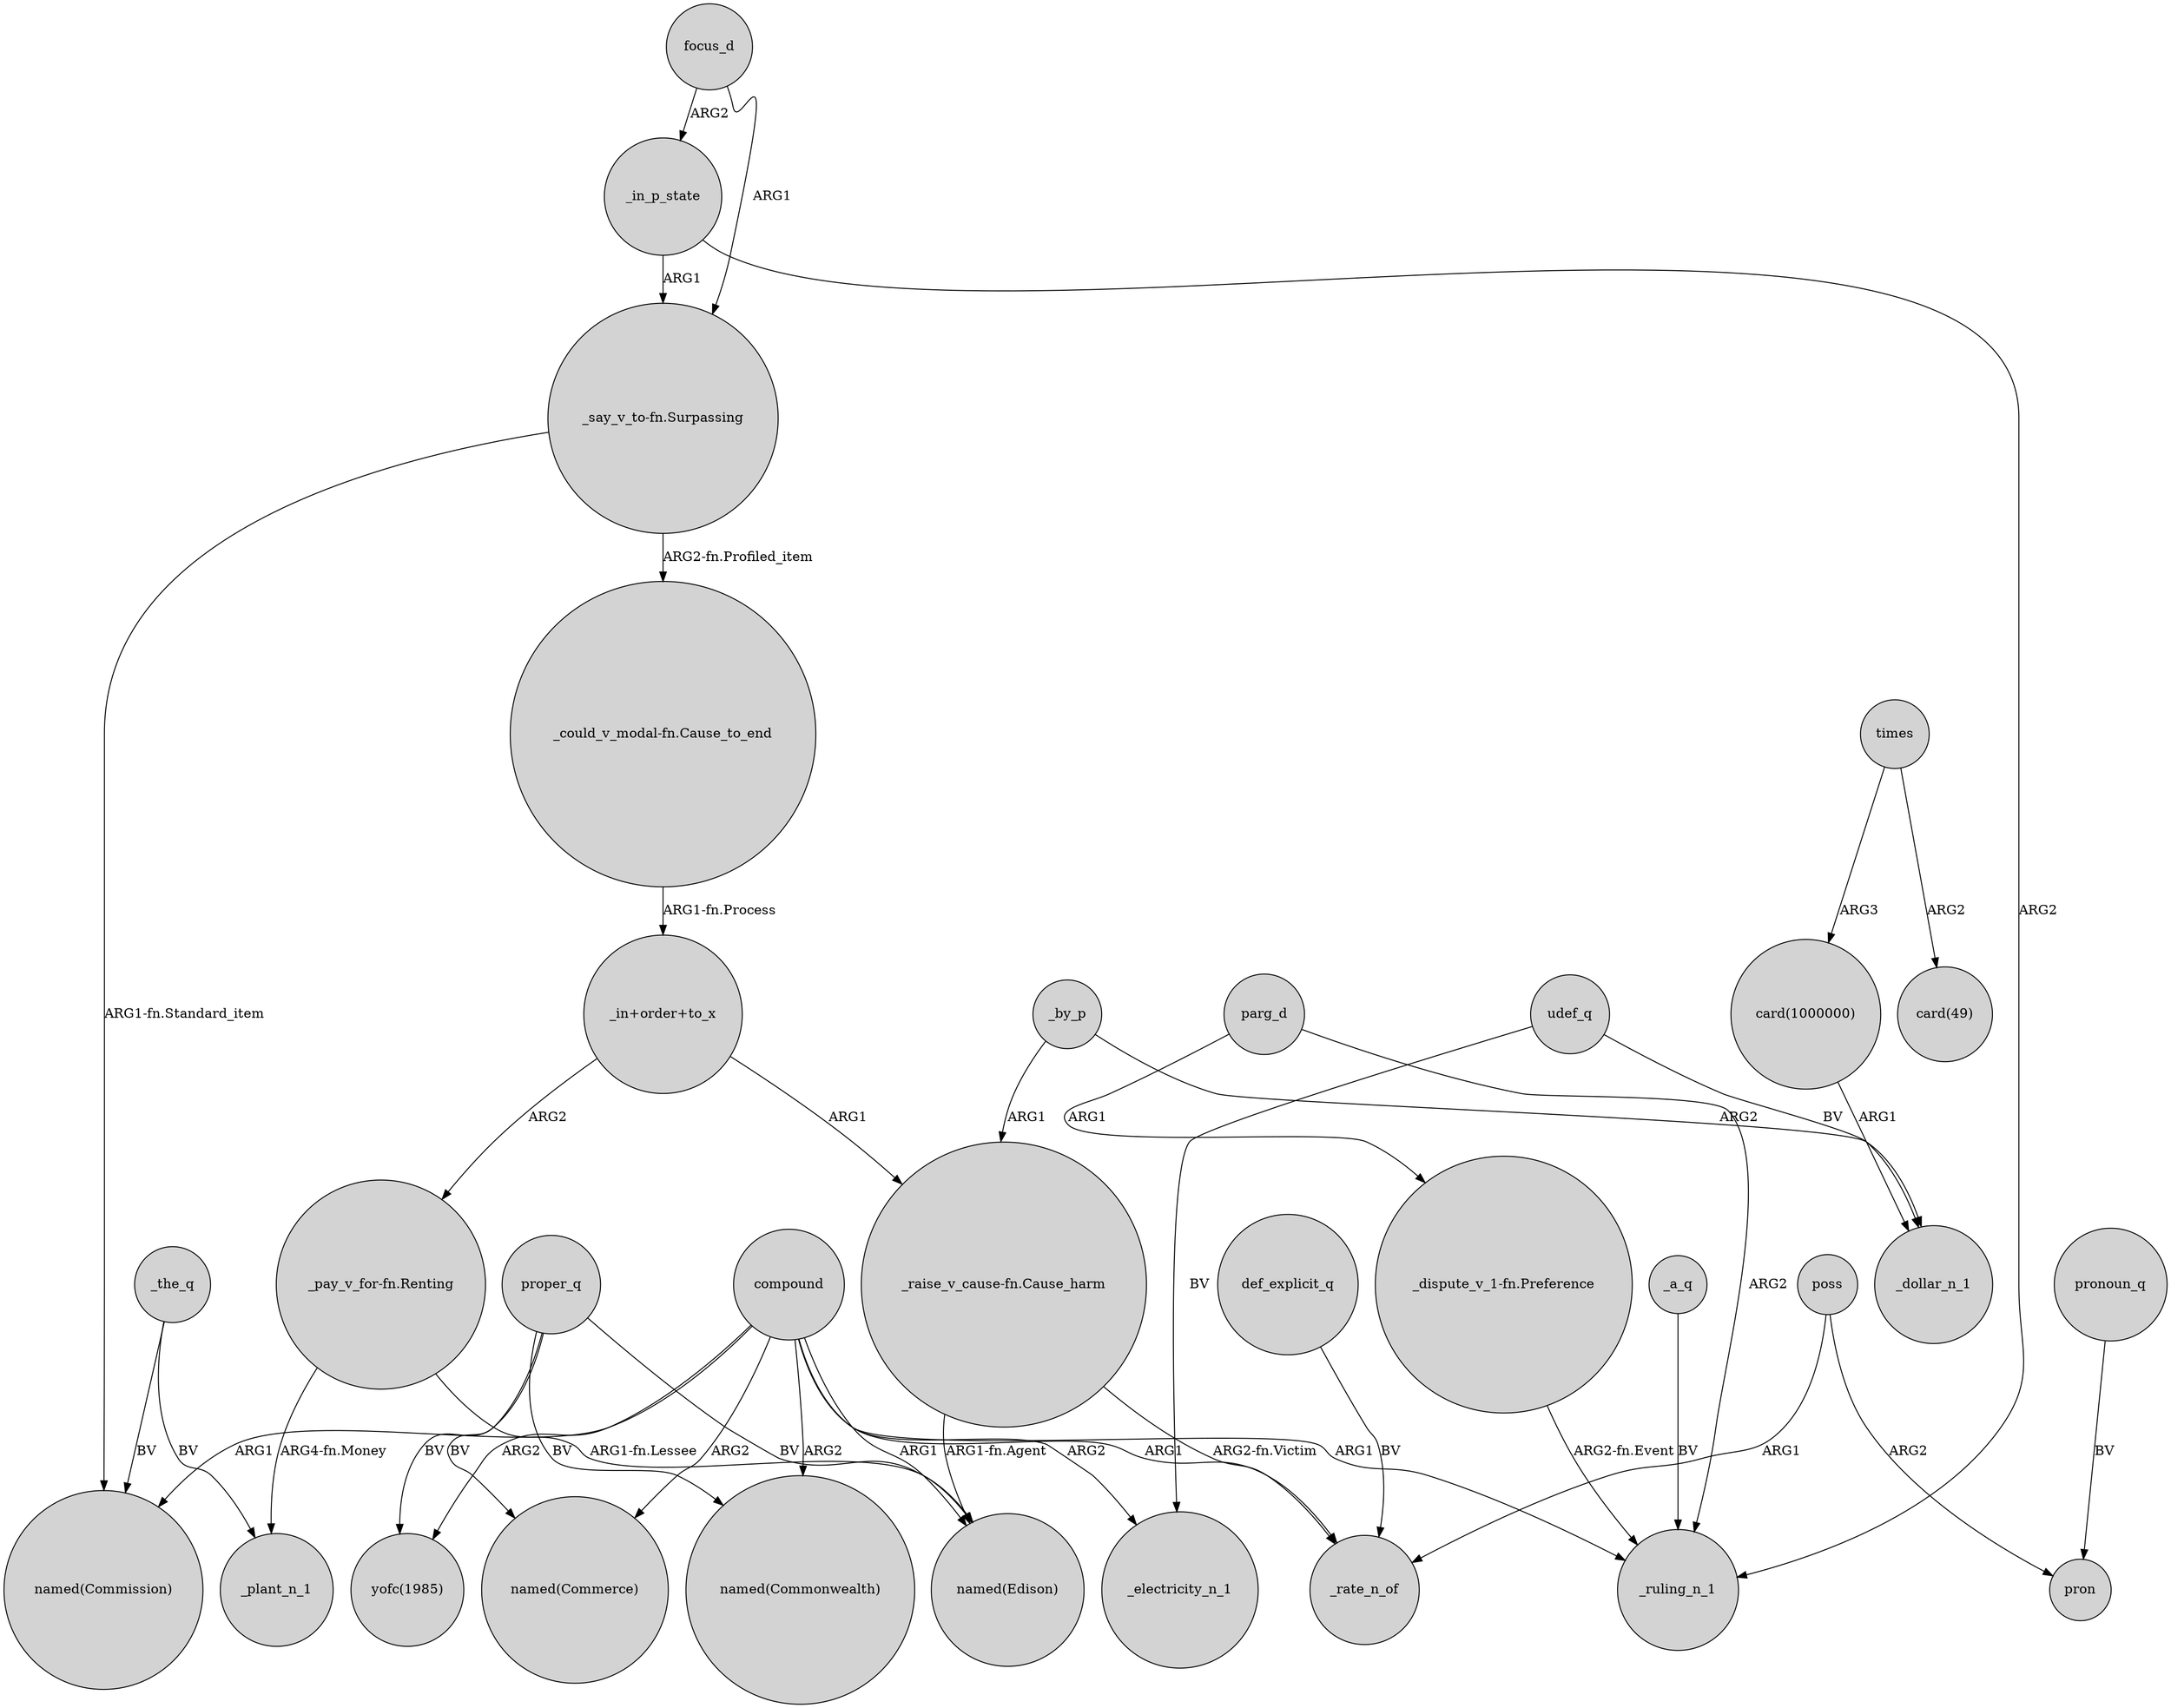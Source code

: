 digraph {
	node [shape=circle style=filled]
	"_raise_v_cause-fn.Cause_harm" -> _rate_n_of [label="ARG2-fn.Victim"]
	"_say_v_to-fn.Surpassing" -> "named(Commission)" [label="ARG1-fn.Standard_item"]
	"_in+order+to_x" -> "_pay_v_for-fn.Renting" [label=ARG2]
	"_raise_v_cause-fn.Cause_harm" -> "named(Edison)" [label="ARG1-fn.Agent"]
	_the_q -> "named(Commission)" [label=BV]
	def_explicit_q -> _rate_n_of [label=BV]
	_in_p_state -> "_say_v_to-fn.Surpassing" [label=ARG1]
	focus_d -> "_say_v_to-fn.Surpassing" [label=ARG1]
	_by_p -> "_raise_v_cause-fn.Cause_harm" [label=ARG1]
	udef_q -> _dollar_n_1 [label=BV]
	proper_q -> "named(Edison)" [label=BV]
	compound -> _ruling_n_1 [label=ARG1]
	"_say_v_to-fn.Surpassing" -> "_could_v_modal-fn.Cause_to_end" [label="ARG2-fn.Profiled_item"]
	compound -> _electricity_n_1 [label=ARG2]
	compound -> "named(Commerce)" [label=ARG2]
	udef_q -> _electricity_n_1 [label=BV]
	_a_q -> _ruling_n_1 [label=BV]
	times -> "card(49)" [label=ARG2]
	"_pay_v_for-fn.Renting" -> _plant_n_1 [label="ARG4-fn.Money"]
	_in_p_state -> _ruling_n_1 [label=ARG2]
	poss -> pron [label=ARG2]
	_the_q -> _plant_n_1 [label=BV]
	proper_q -> "named(Commerce)" [label=BV]
	proper_q -> "named(Commonwealth)" [label=BV]
	proper_q -> "yofc(1985)" [label=BV]
	parg_d -> _ruling_n_1 [label=ARG2]
	focus_d -> _in_p_state [label=ARG2]
	"_dispute_v_1-fn.Preference" -> _ruling_n_1 [label="ARG2-fn.Event"]
	"card(1000000)" -> _dollar_n_1 [label=ARG1]
	"_could_v_modal-fn.Cause_to_end" -> "_in+order+to_x" [label="ARG1-fn.Process"]
	pronoun_q -> pron [label=BV]
	_by_p -> _dollar_n_1 [label=ARG2]
	"_in+order+to_x" -> "_raise_v_cause-fn.Cause_harm" [label=ARG1]
	compound -> "named(Commonwealth)" [label=ARG2]
	compound -> "named(Commission)" [label=ARG1]
	"_pay_v_for-fn.Renting" -> "named(Edison)" [label="ARG1-fn.Lessee"]
	compound -> "named(Edison)" [label=ARG1]
	poss -> _rate_n_of [label=ARG1]
	compound -> "yofc(1985)" [label=ARG2]
	times -> "card(1000000)" [label=ARG3]
	parg_d -> "_dispute_v_1-fn.Preference" [label=ARG1]
	compound -> _rate_n_of [label=ARG1]
}
